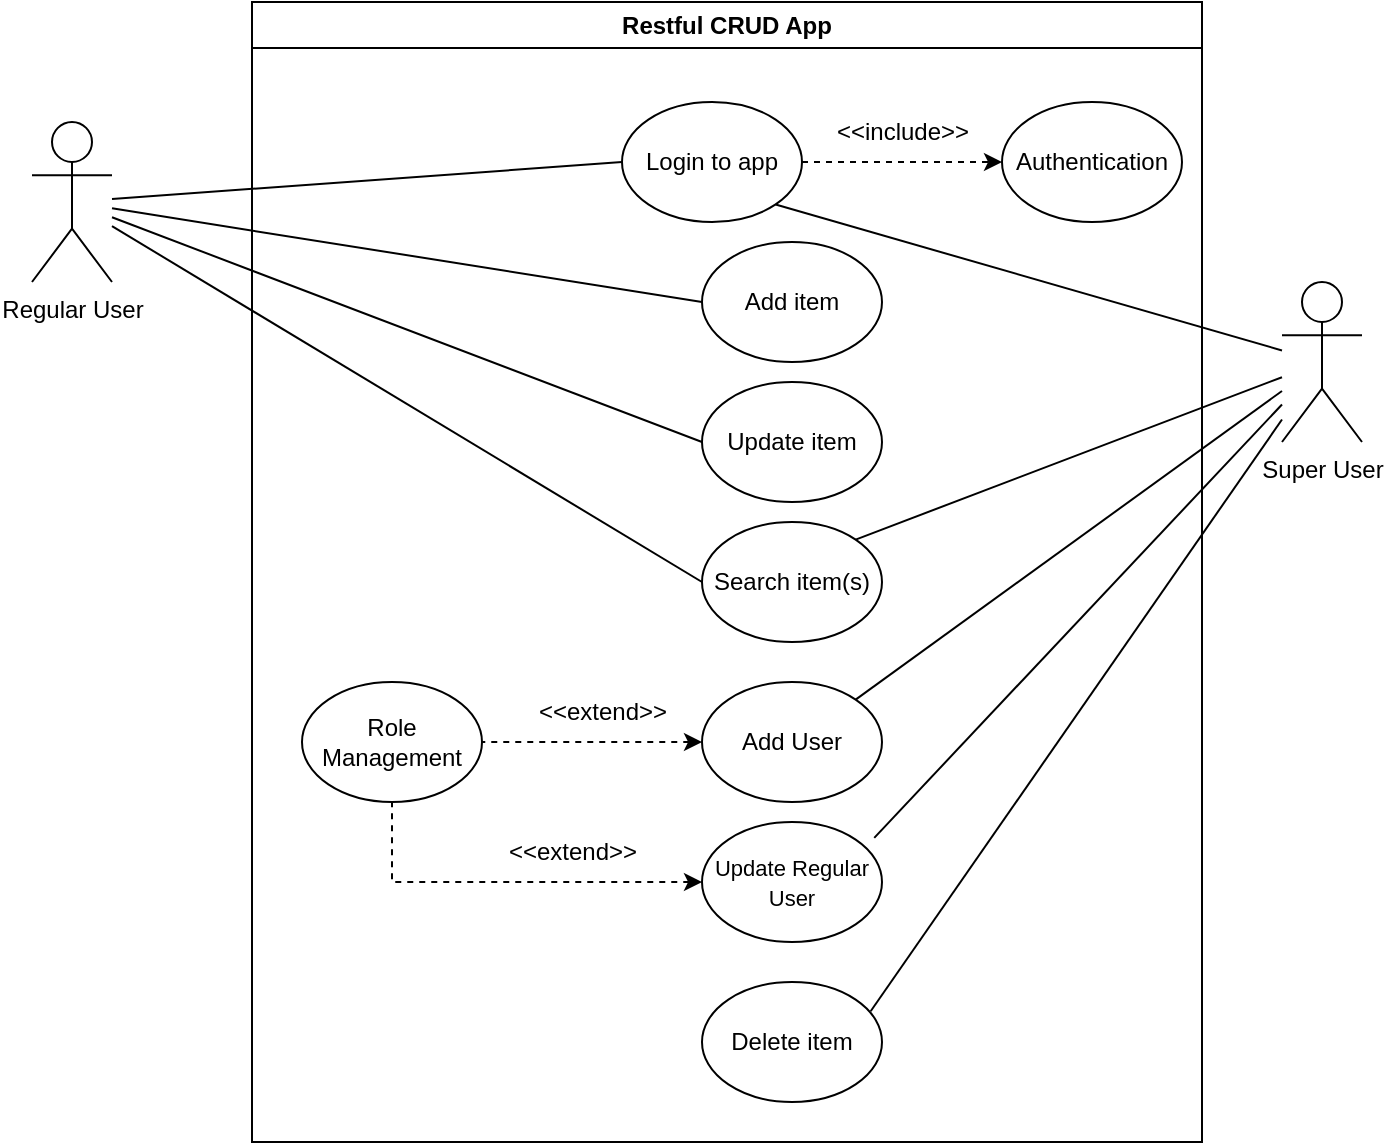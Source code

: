 <mxfile version="23.0.2" type="device">
  <diagram name="Page-1" id="jT2SBeqgrpjNxPlv2E6v">
    <mxGraphModel dx="732" dy="508" grid="1" gridSize="10" guides="1" tooltips="1" connect="1" arrows="1" fold="1" page="1" pageScale="1" pageWidth="850" pageHeight="1100" math="0" shadow="0">
      <root>
        <mxCell id="0" />
        <mxCell id="1" parent="0" />
        <mxCell id="KIMNSwRpj5x9denvoHva-3" value="Restful CRUD App" style="swimlane;whiteSpace=wrap;html=1;" parent="1" vertex="1">
          <mxGeometry x="145" y="90" width="475" height="570" as="geometry" />
        </mxCell>
        <mxCell id="KIMNSwRpj5x9denvoHva-1" value="Regular User" style="shape=umlActor;verticalLabelPosition=bottom;verticalAlign=top;html=1;outlineConnect=0;" parent="KIMNSwRpj5x9denvoHva-3" vertex="1">
          <mxGeometry x="-110" y="60" width="40" height="80" as="geometry" />
        </mxCell>
        <mxCell id="KIMNSwRpj5x9denvoHva-5" value="" style="endArrow=none;html=1;rounded=0;entryX=0;entryY=0.5;entryDx=0;entryDy=0;" parent="KIMNSwRpj5x9denvoHva-3" source="KIMNSwRpj5x9denvoHva-1" target="KIMNSwRpj5x9denvoHva-4" edge="1">
          <mxGeometry width="50" height="50" relative="1" as="geometry">
            <mxPoint x="160" y="190" as="sourcePoint" />
            <mxPoint x="210" y="140" as="targetPoint" />
          </mxGeometry>
        </mxCell>
        <mxCell id="KIMNSwRpj5x9denvoHva-12" value="" style="endArrow=none;html=1;rounded=0;entryX=0;entryY=0.5;entryDx=0;entryDy=0;" parent="KIMNSwRpj5x9denvoHva-3" source="KIMNSwRpj5x9denvoHva-1" target="KIMNSwRpj5x9denvoHva-6" edge="1">
          <mxGeometry width="50" height="50" relative="1" as="geometry">
            <mxPoint x="160" y="290" as="sourcePoint" />
            <mxPoint x="210" y="240" as="targetPoint" />
          </mxGeometry>
        </mxCell>
        <mxCell id="KIMNSwRpj5x9denvoHva-13" value="" style="endArrow=none;html=1;rounded=0;entryX=0;entryY=0.5;entryDx=0;entryDy=0;" parent="KIMNSwRpj5x9denvoHva-3" source="KIMNSwRpj5x9denvoHva-1" target="KIMNSwRpj5x9denvoHva-7" edge="1">
          <mxGeometry width="50" height="50" relative="1" as="geometry">
            <mxPoint x="-50" y="117" as="sourcePoint" />
            <mxPoint x="65" y="170" as="targetPoint" />
          </mxGeometry>
        </mxCell>
        <mxCell id="KIMNSwRpj5x9denvoHva-14" value="" style="endArrow=none;html=1;rounded=0;entryX=0;entryY=0.5;entryDx=0;entryDy=0;" parent="KIMNSwRpj5x9denvoHva-3" source="KIMNSwRpj5x9denvoHva-1" target="KIMNSwRpj5x9denvoHva-8" edge="1">
          <mxGeometry width="50" height="50" relative="1" as="geometry">
            <mxPoint x="-50" y="125" as="sourcePoint" />
            <mxPoint x="65" y="240" as="targetPoint" />
          </mxGeometry>
        </mxCell>
        <mxCell id="KIMNSwRpj5x9denvoHva-32" value="Authentication" style="ellipse;whiteSpace=wrap;html=1;" parent="KIMNSwRpj5x9denvoHva-3" vertex="1">
          <mxGeometry x="375" y="50" width="90" height="60" as="geometry" />
        </mxCell>
        <mxCell id="KIMNSwRpj5x9denvoHva-33" value="" style="edgeStyle=orthogonalEdgeStyle;rounded=0;orthogonalLoop=1;jettySize=auto;html=1;endArrow=classic;endFill=1;dashed=1;" parent="KIMNSwRpj5x9denvoHva-3" source="KIMNSwRpj5x9denvoHva-4" target="KIMNSwRpj5x9denvoHva-32" edge="1">
          <mxGeometry relative="1" as="geometry" />
        </mxCell>
        <mxCell id="KIMNSwRpj5x9denvoHva-34" value="&amp;lt;&amp;lt;include&amp;gt;&amp;gt;" style="text;html=1;align=center;verticalAlign=middle;resizable=0;points=[];autosize=1;strokeColor=none;fillColor=none;" parent="KIMNSwRpj5x9denvoHva-3" vertex="1">
          <mxGeometry x="280" y="50" width="90" height="30" as="geometry" />
        </mxCell>
        <mxCell id="KIMNSwRpj5x9denvoHva-4" value="Login to app" style="ellipse;whiteSpace=wrap;html=1;" parent="KIMNSwRpj5x9denvoHva-3" vertex="1">
          <mxGeometry x="185" y="50" width="90" height="60" as="geometry" />
        </mxCell>
        <mxCell id="KIMNSwRpj5x9denvoHva-6" value="Add item" style="ellipse;whiteSpace=wrap;html=1;" parent="KIMNSwRpj5x9denvoHva-3" vertex="1">
          <mxGeometry x="225" y="120" width="90" height="60" as="geometry" />
        </mxCell>
        <mxCell id="KIMNSwRpj5x9denvoHva-7" value="Update item" style="ellipse;whiteSpace=wrap;html=1;" parent="KIMNSwRpj5x9denvoHva-3" vertex="1">
          <mxGeometry x="225" y="190" width="90" height="60" as="geometry" />
        </mxCell>
        <mxCell id="KIMNSwRpj5x9denvoHva-8" value="Search item(s)" style="ellipse;whiteSpace=wrap;html=1;" parent="KIMNSwRpj5x9denvoHva-3" vertex="1">
          <mxGeometry x="225" y="260" width="90" height="60" as="geometry" />
        </mxCell>
        <mxCell id="KIMNSwRpj5x9denvoHva-15" value="Add User" style="ellipse;whiteSpace=wrap;html=1;" parent="KIMNSwRpj5x9denvoHva-3" vertex="1">
          <mxGeometry x="225" y="340" width="90" height="60" as="geometry" />
        </mxCell>
        <mxCell id="KIMNSwRpj5x9denvoHva-16" value="Delete item" style="ellipse;whiteSpace=wrap;html=1;" parent="KIMNSwRpj5x9denvoHva-3" vertex="1">
          <mxGeometry x="225" y="490" width="90" height="60" as="geometry" />
        </mxCell>
        <mxCell id="KIMNSwRpj5x9denvoHva-22" value="&lt;font style=&quot;font-size: 11px;&quot;&gt;Update Regular User&lt;/font&gt;" style="ellipse;whiteSpace=wrap;html=1;" parent="KIMNSwRpj5x9denvoHva-3" vertex="1">
          <mxGeometry x="225" y="410" width="90" height="60" as="geometry" />
        </mxCell>
        <mxCell id="KIMNSwRpj5x9denvoHva-25" value="Role Management" style="ellipse;whiteSpace=wrap;html=1;" parent="KIMNSwRpj5x9denvoHva-3" vertex="1">
          <mxGeometry x="25" y="340" width="90" height="60" as="geometry" />
        </mxCell>
        <mxCell id="KIMNSwRpj5x9denvoHva-27" value="&amp;lt;&amp;lt;extend&amp;gt;&amp;gt;" style="text;html=1;align=center;verticalAlign=middle;resizable=0;points=[];autosize=1;strokeColor=none;fillColor=none;" parent="KIMNSwRpj5x9denvoHva-3" vertex="1">
          <mxGeometry x="130" y="340" width="90" height="30" as="geometry" />
        </mxCell>
        <mxCell id="KIMNSwRpj5x9denvoHva-26" value="" style="edgeStyle=orthogonalEdgeStyle;rounded=0;orthogonalLoop=1;jettySize=auto;html=1;dashed=1;startArrow=classic;startFill=1;endArrow=none;endFill=0;" parent="KIMNSwRpj5x9denvoHva-3" source="KIMNSwRpj5x9denvoHva-15" target="KIMNSwRpj5x9denvoHva-25" edge="1">
          <mxGeometry relative="1" as="geometry" />
        </mxCell>
        <mxCell id="KIMNSwRpj5x9denvoHva-29" value="" style="edgeStyle=orthogonalEdgeStyle;rounded=0;orthogonalLoop=1;jettySize=auto;html=1;dashed=1;entryX=0.5;entryY=1;entryDx=0;entryDy=0;exitX=0;exitY=0.5;exitDx=0;exitDy=0;endArrow=none;endFill=0;startArrow=classic;startFill=1;" parent="KIMNSwRpj5x9denvoHva-3" source="KIMNSwRpj5x9denvoHva-22" target="KIMNSwRpj5x9denvoHva-25" edge="1">
          <mxGeometry relative="1" as="geometry">
            <mxPoint x="220" y="400" as="sourcePoint" />
            <mxPoint x="110" y="400" as="targetPoint" />
          </mxGeometry>
        </mxCell>
        <mxCell id="KIMNSwRpj5x9denvoHva-30" value="&amp;lt;&amp;lt;extend&amp;gt;&amp;gt;" style="text;html=1;align=center;verticalAlign=middle;resizable=0;points=[];autosize=1;strokeColor=none;fillColor=none;" parent="KIMNSwRpj5x9denvoHva-3" vertex="1">
          <mxGeometry x="115" y="410" width="90" height="30" as="geometry" />
        </mxCell>
        <mxCell id="KIMNSwRpj5x9denvoHva-17" value="Super User" style="shape=umlActor;verticalLabelPosition=bottom;verticalAlign=top;html=1;outlineConnect=0;" parent="1" vertex="1">
          <mxGeometry x="660" y="230" width="40" height="80" as="geometry" />
        </mxCell>
        <mxCell id="KIMNSwRpj5x9denvoHva-18" value="" style="endArrow=none;html=1;rounded=0;exitX=1;exitY=1;exitDx=0;exitDy=0;" parent="1" source="KIMNSwRpj5x9denvoHva-4" target="KIMNSwRpj5x9denvoHva-17" edge="1">
          <mxGeometry width="50" height="50" relative="1" as="geometry">
            <mxPoint x="410" y="405" as="sourcePoint" />
            <mxPoint x="460" y="355" as="targetPoint" />
          </mxGeometry>
        </mxCell>
        <mxCell id="KIMNSwRpj5x9denvoHva-20" value="" style="endArrow=none;html=1;rounded=0;exitX=0.937;exitY=0.244;exitDx=0;exitDy=0;exitPerimeter=0;" parent="1" source="KIMNSwRpj5x9denvoHva-16" target="KIMNSwRpj5x9denvoHva-17" edge="1">
          <mxGeometry width="50" height="50" relative="1" as="geometry">
            <mxPoint x="392" y="484" as="sourcePoint" />
            <mxPoint x="550" y="234" as="targetPoint" />
          </mxGeometry>
        </mxCell>
        <mxCell id="KIMNSwRpj5x9denvoHva-19" value="" style="endArrow=none;html=1;rounded=0;exitX=1;exitY=0;exitDx=0;exitDy=0;" parent="1" source="KIMNSwRpj5x9denvoHva-15" target="KIMNSwRpj5x9denvoHva-17" edge="1">
          <mxGeometry width="50" height="50" relative="1" as="geometry">
            <mxPoint x="405" y="215" as="sourcePoint" />
            <mxPoint x="540" y="224" as="targetPoint" />
          </mxGeometry>
        </mxCell>
        <mxCell id="KIMNSwRpj5x9denvoHva-21" value="" style="endArrow=none;html=1;rounded=0;exitX=1;exitY=0;exitDx=0;exitDy=0;" parent="1" source="KIMNSwRpj5x9denvoHva-8" target="KIMNSwRpj5x9denvoHva-17" edge="1">
          <mxGeometry width="50" height="50" relative="1" as="geometry">
            <mxPoint x="392" y="464" as="sourcePoint" />
            <mxPoint x="550" y="235" as="targetPoint" />
          </mxGeometry>
        </mxCell>
        <mxCell id="KIMNSwRpj5x9denvoHva-23" value="" style="endArrow=none;html=1;rounded=0;exitX=0.957;exitY=0.132;exitDx=0;exitDy=0;exitPerimeter=0;" parent="1" source="KIMNSwRpj5x9denvoHva-22" target="KIMNSwRpj5x9denvoHva-17" edge="1">
          <mxGeometry width="50" height="50" relative="1" as="geometry">
            <mxPoint x="380" y="465" as="sourcePoint" />
            <mxPoint x="430" y="415" as="targetPoint" />
          </mxGeometry>
        </mxCell>
      </root>
    </mxGraphModel>
  </diagram>
</mxfile>
